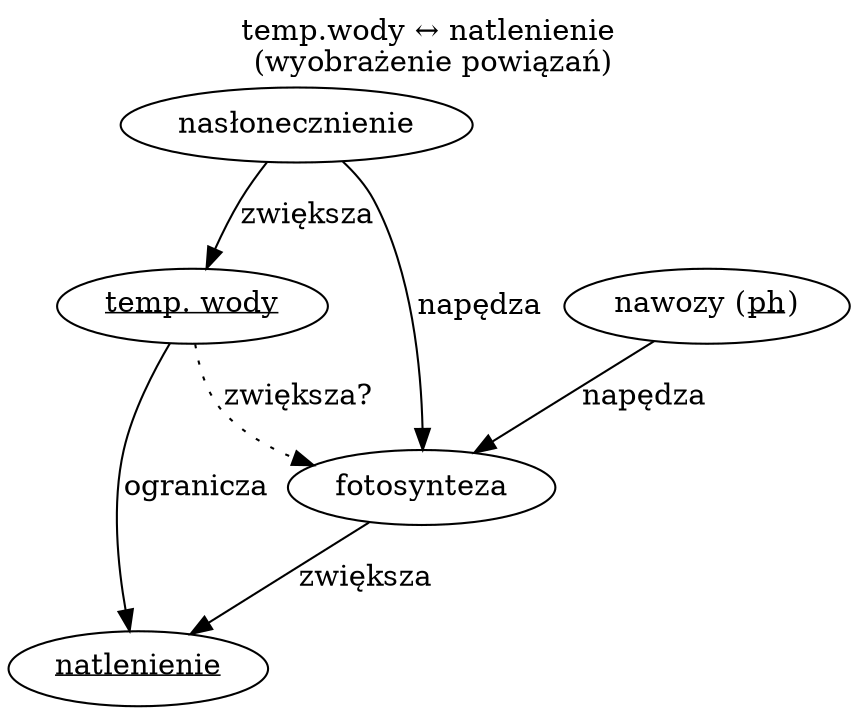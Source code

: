 digraph G {
label = "temp.wody ↔ natlenienie\n (wyobrażenie powiązań)"; labelloc="t"
"temp. wody"[label=<<u>temp. wody</u>>]
"natlenienie"[label=<<u>natlenienie</u>>]

"nasłonecznienie" -> "temp. wody"[label="zwiększa"];
"nasłonecznienie" -> "fotosynteza" [label="napędza"];
"temp. wody" -> "fotosynteza" [style="dotted", label="zwiększa?"]
"fotosynteza" -> "natlenienie" [label="zwiększa"]
"nawozy (ph)" -> "fotosynteza" [label="napędza"]
"temp. wody" -> "natlenienie" [label="ogranicza"]
"nawozy (ph)"[label=<nawozy (<u>ph</u>)>]
}
